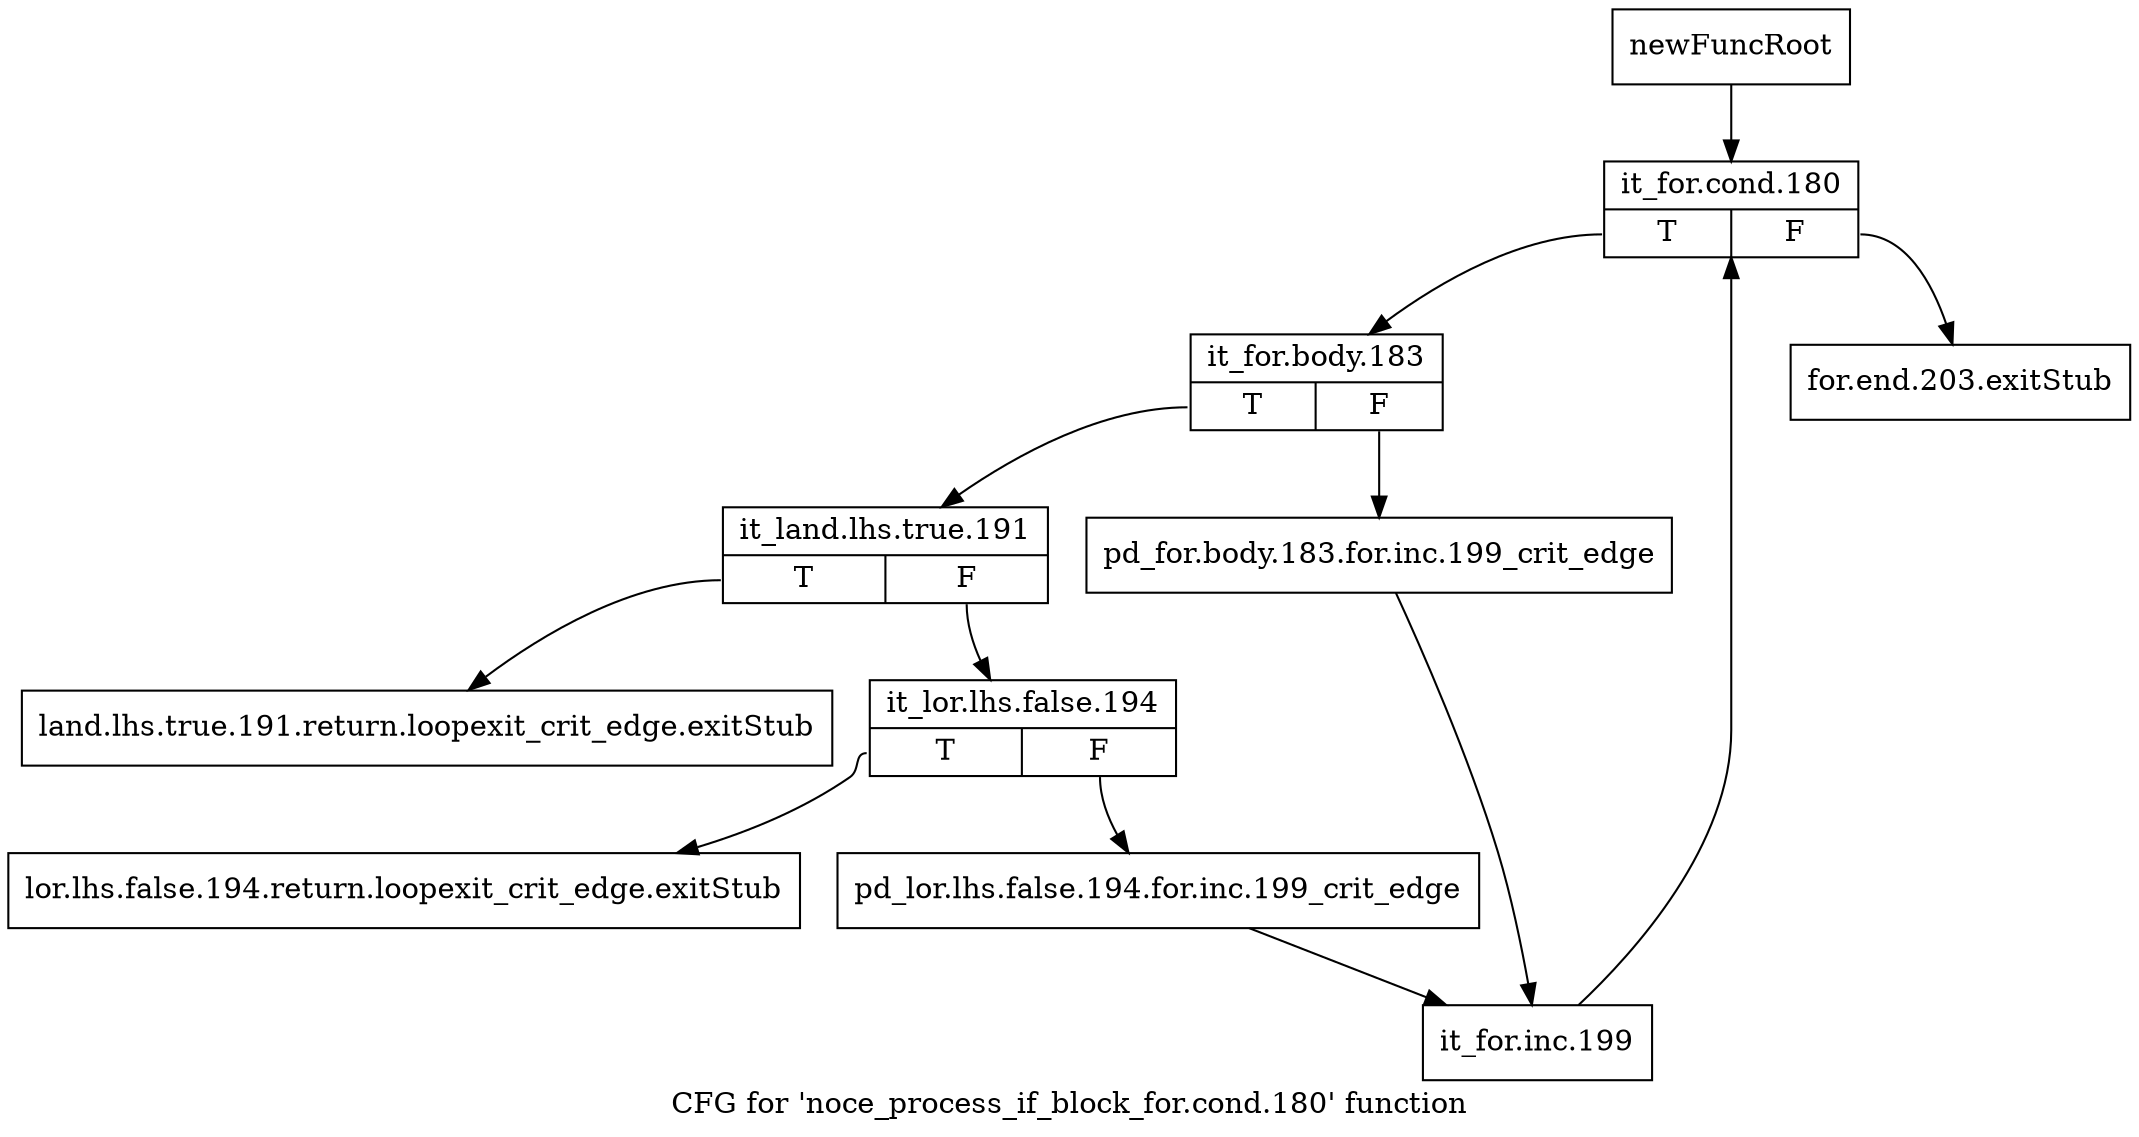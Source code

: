 digraph "CFG for 'noce_process_if_block_for.cond.180' function" {
	label="CFG for 'noce_process_if_block_for.cond.180' function";

	Node0xb2e5620 [shape=record,label="{newFuncRoot}"];
	Node0xb2e5620 -> Node0xb2e5760;
	Node0xb2e5670 [shape=record,label="{for.end.203.exitStub}"];
	Node0xb2e56c0 [shape=record,label="{land.lhs.true.191.return.loopexit_crit_edge.exitStub}"];
	Node0xb2e5710 [shape=record,label="{lor.lhs.false.194.return.loopexit_crit_edge.exitStub}"];
	Node0xb2e5760 [shape=record,label="{it_for.cond.180|{<s0>T|<s1>F}}"];
	Node0xb2e5760:s0 -> Node0xb2e57b0;
	Node0xb2e5760:s1 -> Node0xb2e5670;
	Node0xb2e57b0 [shape=record,label="{it_for.body.183|{<s0>T|<s1>F}}"];
	Node0xb2e57b0:s0 -> Node0xb2e5850;
	Node0xb2e57b0:s1 -> Node0xb2e5800;
	Node0xb2e5800 [shape=record,label="{pd_for.body.183.for.inc.199_crit_edge}"];
	Node0xb2e5800 -> Node0xb2e5940;
	Node0xb2e5850 [shape=record,label="{it_land.lhs.true.191|{<s0>T|<s1>F}}"];
	Node0xb2e5850:s0 -> Node0xb2e56c0;
	Node0xb2e5850:s1 -> Node0xb2e58a0;
	Node0xb2e58a0 [shape=record,label="{it_lor.lhs.false.194|{<s0>T|<s1>F}}"];
	Node0xb2e58a0:s0 -> Node0xb2e5710;
	Node0xb2e58a0:s1 -> Node0xb2e58f0;
	Node0xb2e58f0 [shape=record,label="{pd_lor.lhs.false.194.for.inc.199_crit_edge}"];
	Node0xb2e58f0 -> Node0xb2e5940;
	Node0xb2e5940 [shape=record,label="{it_for.inc.199}"];
	Node0xb2e5940 -> Node0xb2e5760;
}
